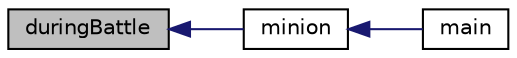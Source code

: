 digraph "duringBattle"
{
  edge [fontname="Helvetica",fontsize="10",labelfontname="Helvetica",labelfontsize="10"];
  node [fontname="Helvetica",fontsize="10",shape=record];
  rankdir="LR";
  Node1 [label="duringBattle",height=0.2,width=0.4,color="black", fillcolor="grey75", style="filled", fontcolor="black"];
  Node1 -> Node2 [dir="back",color="midnightblue",fontsize="10",style="solid",fontname="Helvetica"];
  Node2 [label="minion",height=0.2,width=0.4,color="black", fillcolor="white", style="filled",URL="$_project__1_8cpp.html#aec7344e6bc4475b1e9589e1a98019e23"];
  Node2 -> Node3 [dir="back",color="midnightblue",fontsize="10",style="solid",fontname="Helvetica"];
  Node3 [label="main",height=0.2,width=0.4,color="black", fillcolor="white", style="filled",URL="$_project__1_8cpp.html#a3c04138a5bfe5d72780bb7e82a18e627"];
}
